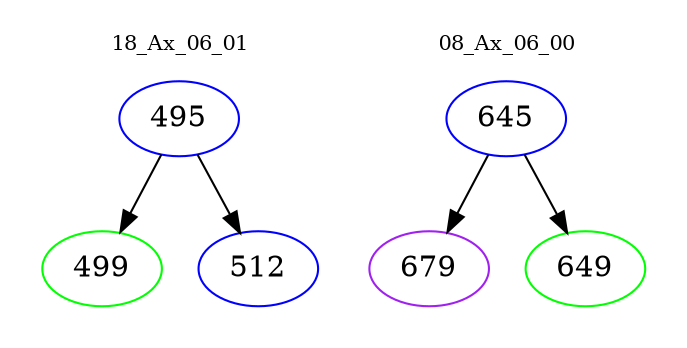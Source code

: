 digraph{
subgraph cluster_0 {
color = white
label = "18_Ax_06_01";
fontsize=10;
T0_495 [label="495", color="blue"]
T0_495 -> T0_499 [color="black"]
T0_499 [label="499", color="green"]
T0_495 -> T0_512 [color="black"]
T0_512 [label="512", color="blue"]
}
subgraph cluster_1 {
color = white
label = "08_Ax_06_00";
fontsize=10;
T1_645 [label="645", color="blue"]
T1_645 -> T1_679 [color="black"]
T1_679 [label="679", color="purple"]
T1_645 -> T1_649 [color="black"]
T1_649 [label="649", color="green"]
}
}
